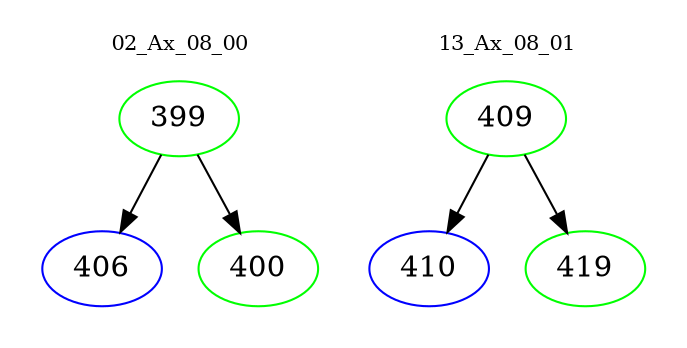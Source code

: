 digraph{
subgraph cluster_0 {
color = white
label = "02_Ax_08_00";
fontsize=10;
T0_399 [label="399", color="green"]
T0_399 -> T0_406 [color="black"]
T0_406 [label="406", color="blue"]
T0_399 -> T0_400 [color="black"]
T0_400 [label="400", color="green"]
}
subgraph cluster_1 {
color = white
label = "13_Ax_08_01";
fontsize=10;
T1_409 [label="409", color="green"]
T1_409 -> T1_410 [color="black"]
T1_410 [label="410", color="blue"]
T1_409 -> T1_419 [color="black"]
T1_419 [label="419", color="green"]
}
}
